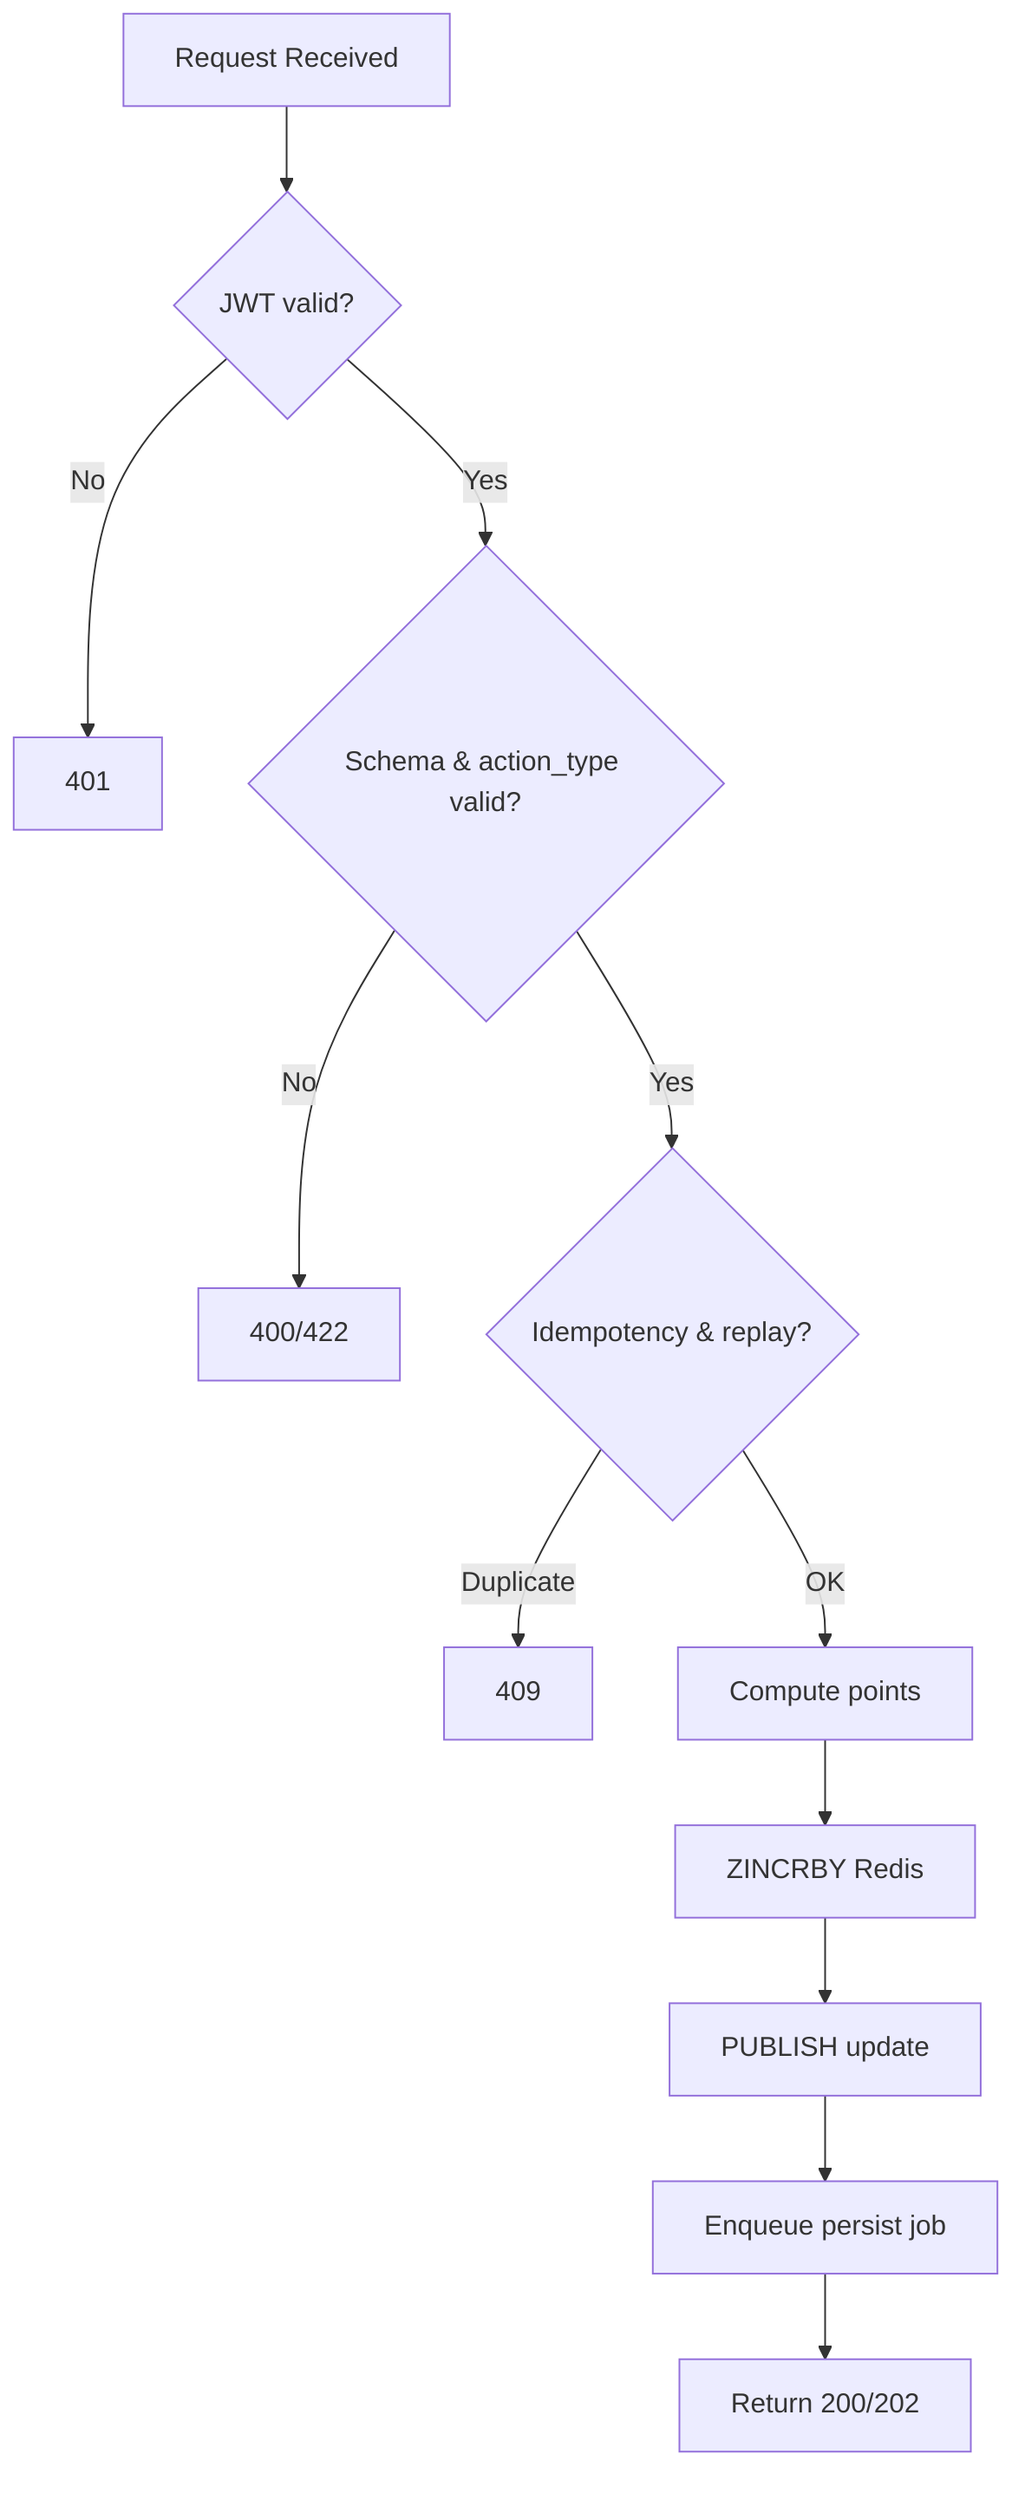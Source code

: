 flowchart TD
  A[Request Received] --> B{JWT valid?}
  B -- No --> E[401]
  B -- Yes --> C{Schema & action_type valid?}
  C -- No --> F[400/422]
  C -- Yes --> D{Idempotency & replay?}
  D -- Duplicate --> G[409]
  D -- OK --> H[Compute points]
  H --> I[ZINCRBY Redis]
  I --> J[PUBLISH update]
  J --> K[Enqueue persist job]
  K --> L[Return 200/202]